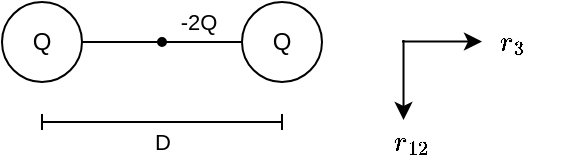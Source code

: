 <mxfile version="17.5.0" type="device"><diagram id="0a4B2x20Vo-QKoLP9S4Q" name="Page-1"><mxGraphModel dx="528" dy="400" grid="1" gridSize="10" guides="1" tooltips="1" connect="1" arrows="1" fold="1" page="1" pageScale="1" pageWidth="827" pageHeight="1169" math="1" shadow="0"><root><mxCell id="0"/><mxCell id="1" parent="0"/><mxCell id="zsNVke-H674Jru5Y8mgK-1" value="Q" style="ellipse;whiteSpace=wrap;html=1;aspect=fixed;" parent="1" vertex="1"><mxGeometry x="40" y="40" width="40" height="40" as="geometry"/></mxCell><mxCell id="zsNVke-H674Jru5Y8mgK-2" value="Q" style="ellipse;whiteSpace=wrap;html=1;aspect=fixed;" parent="1" vertex="1"><mxGeometry x="160" y="40" width="40" height="40" as="geometry"/></mxCell><mxCell id="zsNVke-H674Jru5Y8mgK-3" value="" style="endArrow=baseDash;html=1;rounded=0;startArrow=baseDash;startFill=0;endFill=0;" parent="1" edge="1"><mxGeometry width="50" height="50" relative="1" as="geometry"><mxPoint x="60" y="100" as="sourcePoint"/><mxPoint x="180" y="100" as="targetPoint"/></mxGeometry></mxCell><mxCell id="zsNVke-H674Jru5Y8mgK-4" value="D" style="edgeLabel;html=1;align=center;verticalAlign=middle;resizable=0;points=[];" parent="zsNVke-H674Jru5Y8mgK-3" vertex="1" connectable="0"><mxGeometry x="0.35" y="-4" relative="1" as="geometry"><mxPoint x="-21" y="6" as="offset"/></mxGeometry></mxCell><mxCell id="zsNVke-H674Jru5Y8mgK-5" value="" style="endArrow=none;html=1;rounded=0;exitX=1;exitY=0.5;exitDx=0;exitDy=0;entryX=0;entryY=0.5;entryDx=0;entryDy=0;startArrow=none;" parent="1" source="LNttuQFCoayxOsKFp1dE-1" target="zsNVke-H674Jru5Y8mgK-2" edge="1"><mxGeometry width="50" height="50" relative="1" as="geometry"><mxPoint x="170" y="230" as="sourcePoint"/><mxPoint x="220" y="180" as="targetPoint"/></mxGeometry></mxCell><mxCell id="zsNVke-H674Jru5Y8mgK-6" value="-2Q" style="edgeLabel;html=1;align=center;verticalAlign=middle;resizable=0;points=[];" parent="zsNVke-H674Jru5Y8mgK-5" vertex="1" connectable="0"><mxGeometry x="0.15" y="-2" relative="1" as="geometry"><mxPoint x="-6" y="-12" as="offset"/></mxGeometry></mxCell><mxCell id="zsNVke-H674Jru5Y8mgK-7" value="" style="endArrow=classic;html=1;rounded=0;" parent="1" edge="1"><mxGeometry width="50" height="50" relative="1" as="geometry"><mxPoint x="240.76" y="59" as="sourcePoint"/><mxPoint x="240.76" y="99" as="targetPoint"/></mxGeometry></mxCell><mxCell id="zsNVke-H674Jru5Y8mgK-8" value="" style="endArrow=classic;html=1;rounded=0;" parent="1" edge="1"><mxGeometry width="50" height="50" relative="1" as="geometry"><mxPoint x="240" y="59.76" as="sourcePoint"/><mxPoint x="280" y="59.76" as="targetPoint"/></mxGeometry></mxCell><mxCell id="zsNVke-H674Jru5Y8mgK-9" value="$$r_{12}$$" style="text;html=1;strokeColor=none;fillColor=none;align=center;verticalAlign=middle;whiteSpace=wrap;rounded=0;" parent="1" vertex="1"><mxGeometry x="230" y="100" width="30" height="20" as="geometry"/></mxCell><mxCell id="zsNVke-H674Jru5Y8mgK-10" value="$$r_{3}$$" style="text;html=1;strokeColor=none;fillColor=none;align=center;verticalAlign=middle;whiteSpace=wrap;rounded=0;" parent="1" vertex="1"><mxGeometry x="280" y="50" width="30" height="20" as="geometry"/></mxCell><mxCell id="LNttuQFCoayxOsKFp1dE-1" value="" style="ellipse;whiteSpace=wrap;html=1;aspect=fixed;fillColor=#000000;" vertex="1" parent="1"><mxGeometry x="118" y="58" width="4" height="4" as="geometry"/></mxCell><mxCell id="LNttuQFCoayxOsKFp1dE-2" value="" style="endArrow=none;html=1;rounded=0;exitX=1;exitY=0.5;exitDx=0;exitDy=0;entryX=0;entryY=0.5;entryDx=0;entryDy=0;" edge="1" parent="1" source="zsNVke-H674Jru5Y8mgK-1" target="LNttuQFCoayxOsKFp1dE-1"><mxGeometry width="50" height="50" relative="1" as="geometry"><mxPoint x="80" y="60" as="sourcePoint"/><mxPoint x="160.0" y="60" as="targetPoint"/></mxGeometry></mxCell></root></mxGraphModel></diagram></mxfile>